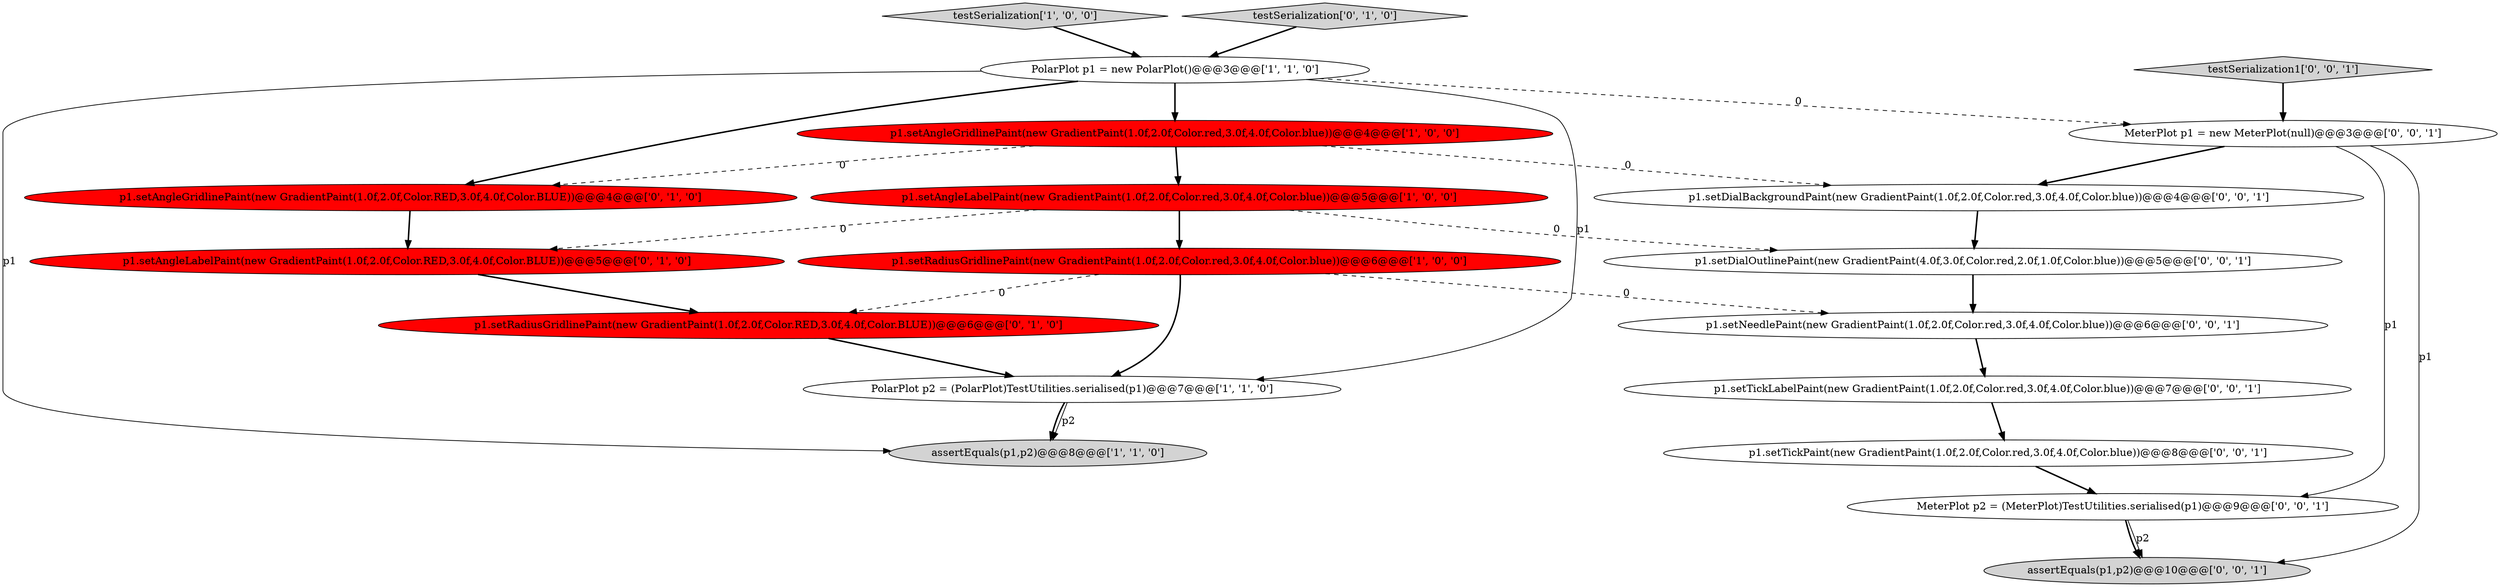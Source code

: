 digraph {
0 [style = filled, label = "p1.setAngleGridlinePaint(new GradientPaint(1.0f,2.0f,Color.red,3.0f,4.0f,Color.blue))@@@4@@@['1', '0', '0']", fillcolor = red, shape = ellipse image = "AAA1AAABBB1BBB"];
8 [style = filled, label = "p1.setRadiusGridlinePaint(new GradientPaint(1.0f,2.0f,Color.RED,3.0f,4.0f,Color.BLUE))@@@6@@@['0', '1', '0']", fillcolor = red, shape = ellipse image = "AAA1AAABBB2BBB"];
4 [style = filled, label = "p1.setAngleLabelPaint(new GradientPaint(1.0f,2.0f,Color.red,3.0f,4.0f,Color.blue))@@@5@@@['1', '0', '0']", fillcolor = red, shape = ellipse image = "AAA1AAABBB1BBB"];
3 [style = filled, label = "testSerialization['1', '0', '0']", fillcolor = lightgray, shape = diamond image = "AAA0AAABBB1BBB"];
15 [style = filled, label = "p1.setTickPaint(new GradientPaint(1.0f,2.0f,Color.red,3.0f,4.0f,Color.blue))@@@8@@@['0', '0', '1']", fillcolor = white, shape = ellipse image = "AAA0AAABBB3BBB"];
5 [style = filled, label = "p1.setRadiusGridlinePaint(new GradientPaint(1.0f,2.0f,Color.red,3.0f,4.0f,Color.blue))@@@6@@@['1', '0', '0']", fillcolor = red, shape = ellipse image = "AAA1AAABBB1BBB"];
7 [style = filled, label = "testSerialization['0', '1', '0']", fillcolor = lightgray, shape = diamond image = "AAA0AAABBB2BBB"];
14 [style = filled, label = "testSerialization1['0', '0', '1']", fillcolor = lightgray, shape = diamond image = "AAA0AAABBB3BBB"];
19 [style = filled, label = "assertEquals(p1,p2)@@@10@@@['0', '0', '1']", fillcolor = lightgray, shape = ellipse image = "AAA0AAABBB3BBB"];
1 [style = filled, label = "assertEquals(p1,p2)@@@8@@@['1', '1', '0']", fillcolor = lightgray, shape = ellipse image = "AAA0AAABBB1BBB"];
2 [style = filled, label = "PolarPlot p1 = new PolarPlot()@@@3@@@['1', '1', '0']", fillcolor = white, shape = ellipse image = "AAA0AAABBB1BBB"];
17 [style = filled, label = "p1.setTickLabelPaint(new GradientPaint(1.0f,2.0f,Color.red,3.0f,4.0f,Color.blue))@@@7@@@['0', '0', '1']", fillcolor = white, shape = ellipse image = "AAA0AAABBB3BBB"];
18 [style = filled, label = "MeterPlot p1 = new MeterPlot(null)@@@3@@@['0', '0', '1']", fillcolor = white, shape = ellipse image = "AAA0AAABBB3BBB"];
12 [style = filled, label = "p1.setNeedlePaint(new GradientPaint(1.0f,2.0f,Color.red,3.0f,4.0f,Color.blue))@@@6@@@['0', '0', '1']", fillcolor = white, shape = ellipse image = "AAA0AAABBB3BBB"];
13 [style = filled, label = "p1.setDialOutlinePaint(new GradientPaint(4.0f,3.0f,Color.red,2.0f,1.0f,Color.blue))@@@5@@@['0', '0', '1']", fillcolor = white, shape = ellipse image = "AAA0AAABBB3BBB"];
9 [style = filled, label = "p1.setAngleGridlinePaint(new GradientPaint(1.0f,2.0f,Color.RED,3.0f,4.0f,Color.BLUE))@@@4@@@['0', '1', '0']", fillcolor = red, shape = ellipse image = "AAA1AAABBB2BBB"];
11 [style = filled, label = "p1.setDialBackgroundPaint(new GradientPaint(1.0f,2.0f,Color.red,3.0f,4.0f,Color.blue))@@@4@@@['0', '0', '1']", fillcolor = white, shape = ellipse image = "AAA0AAABBB3BBB"];
10 [style = filled, label = "p1.setAngleLabelPaint(new GradientPaint(1.0f,2.0f,Color.RED,3.0f,4.0f,Color.BLUE))@@@5@@@['0', '1', '0']", fillcolor = red, shape = ellipse image = "AAA1AAABBB2BBB"];
6 [style = filled, label = "PolarPlot p2 = (PolarPlot)TestUtilities.serialised(p1)@@@7@@@['1', '1', '0']", fillcolor = white, shape = ellipse image = "AAA0AAABBB1BBB"];
16 [style = filled, label = "MeterPlot p2 = (MeterPlot)TestUtilities.serialised(p1)@@@9@@@['0', '0', '1']", fillcolor = white, shape = ellipse image = "AAA0AAABBB3BBB"];
18->16 [style = solid, label="p1"];
5->12 [style = dashed, label="0"];
6->1 [style = solid, label="p2"];
18->11 [style = bold, label=""];
12->17 [style = bold, label=""];
8->6 [style = bold, label=""];
0->11 [style = dashed, label="0"];
2->9 [style = bold, label=""];
9->10 [style = bold, label=""];
16->19 [style = bold, label=""];
15->16 [style = bold, label=""];
6->1 [style = bold, label=""];
18->19 [style = solid, label="p1"];
2->0 [style = bold, label=""];
13->12 [style = bold, label=""];
5->6 [style = bold, label=""];
3->2 [style = bold, label=""];
10->8 [style = bold, label=""];
0->4 [style = bold, label=""];
7->2 [style = bold, label=""];
16->19 [style = solid, label="p2"];
11->13 [style = bold, label=""];
17->15 [style = bold, label=""];
2->18 [style = dashed, label="0"];
5->8 [style = dashed, label="0"];
14->18 [style = bold, label=""];
0->9 [style = dashed, label="0"];
2->6 [style = solid, label="p1"];
4->10 [style = dashed, label="0"];
4->13 [style = dashed, label="0"];
4->5 [style = bold, label=""];
2->1 [style = solid, label="p1"];
}
